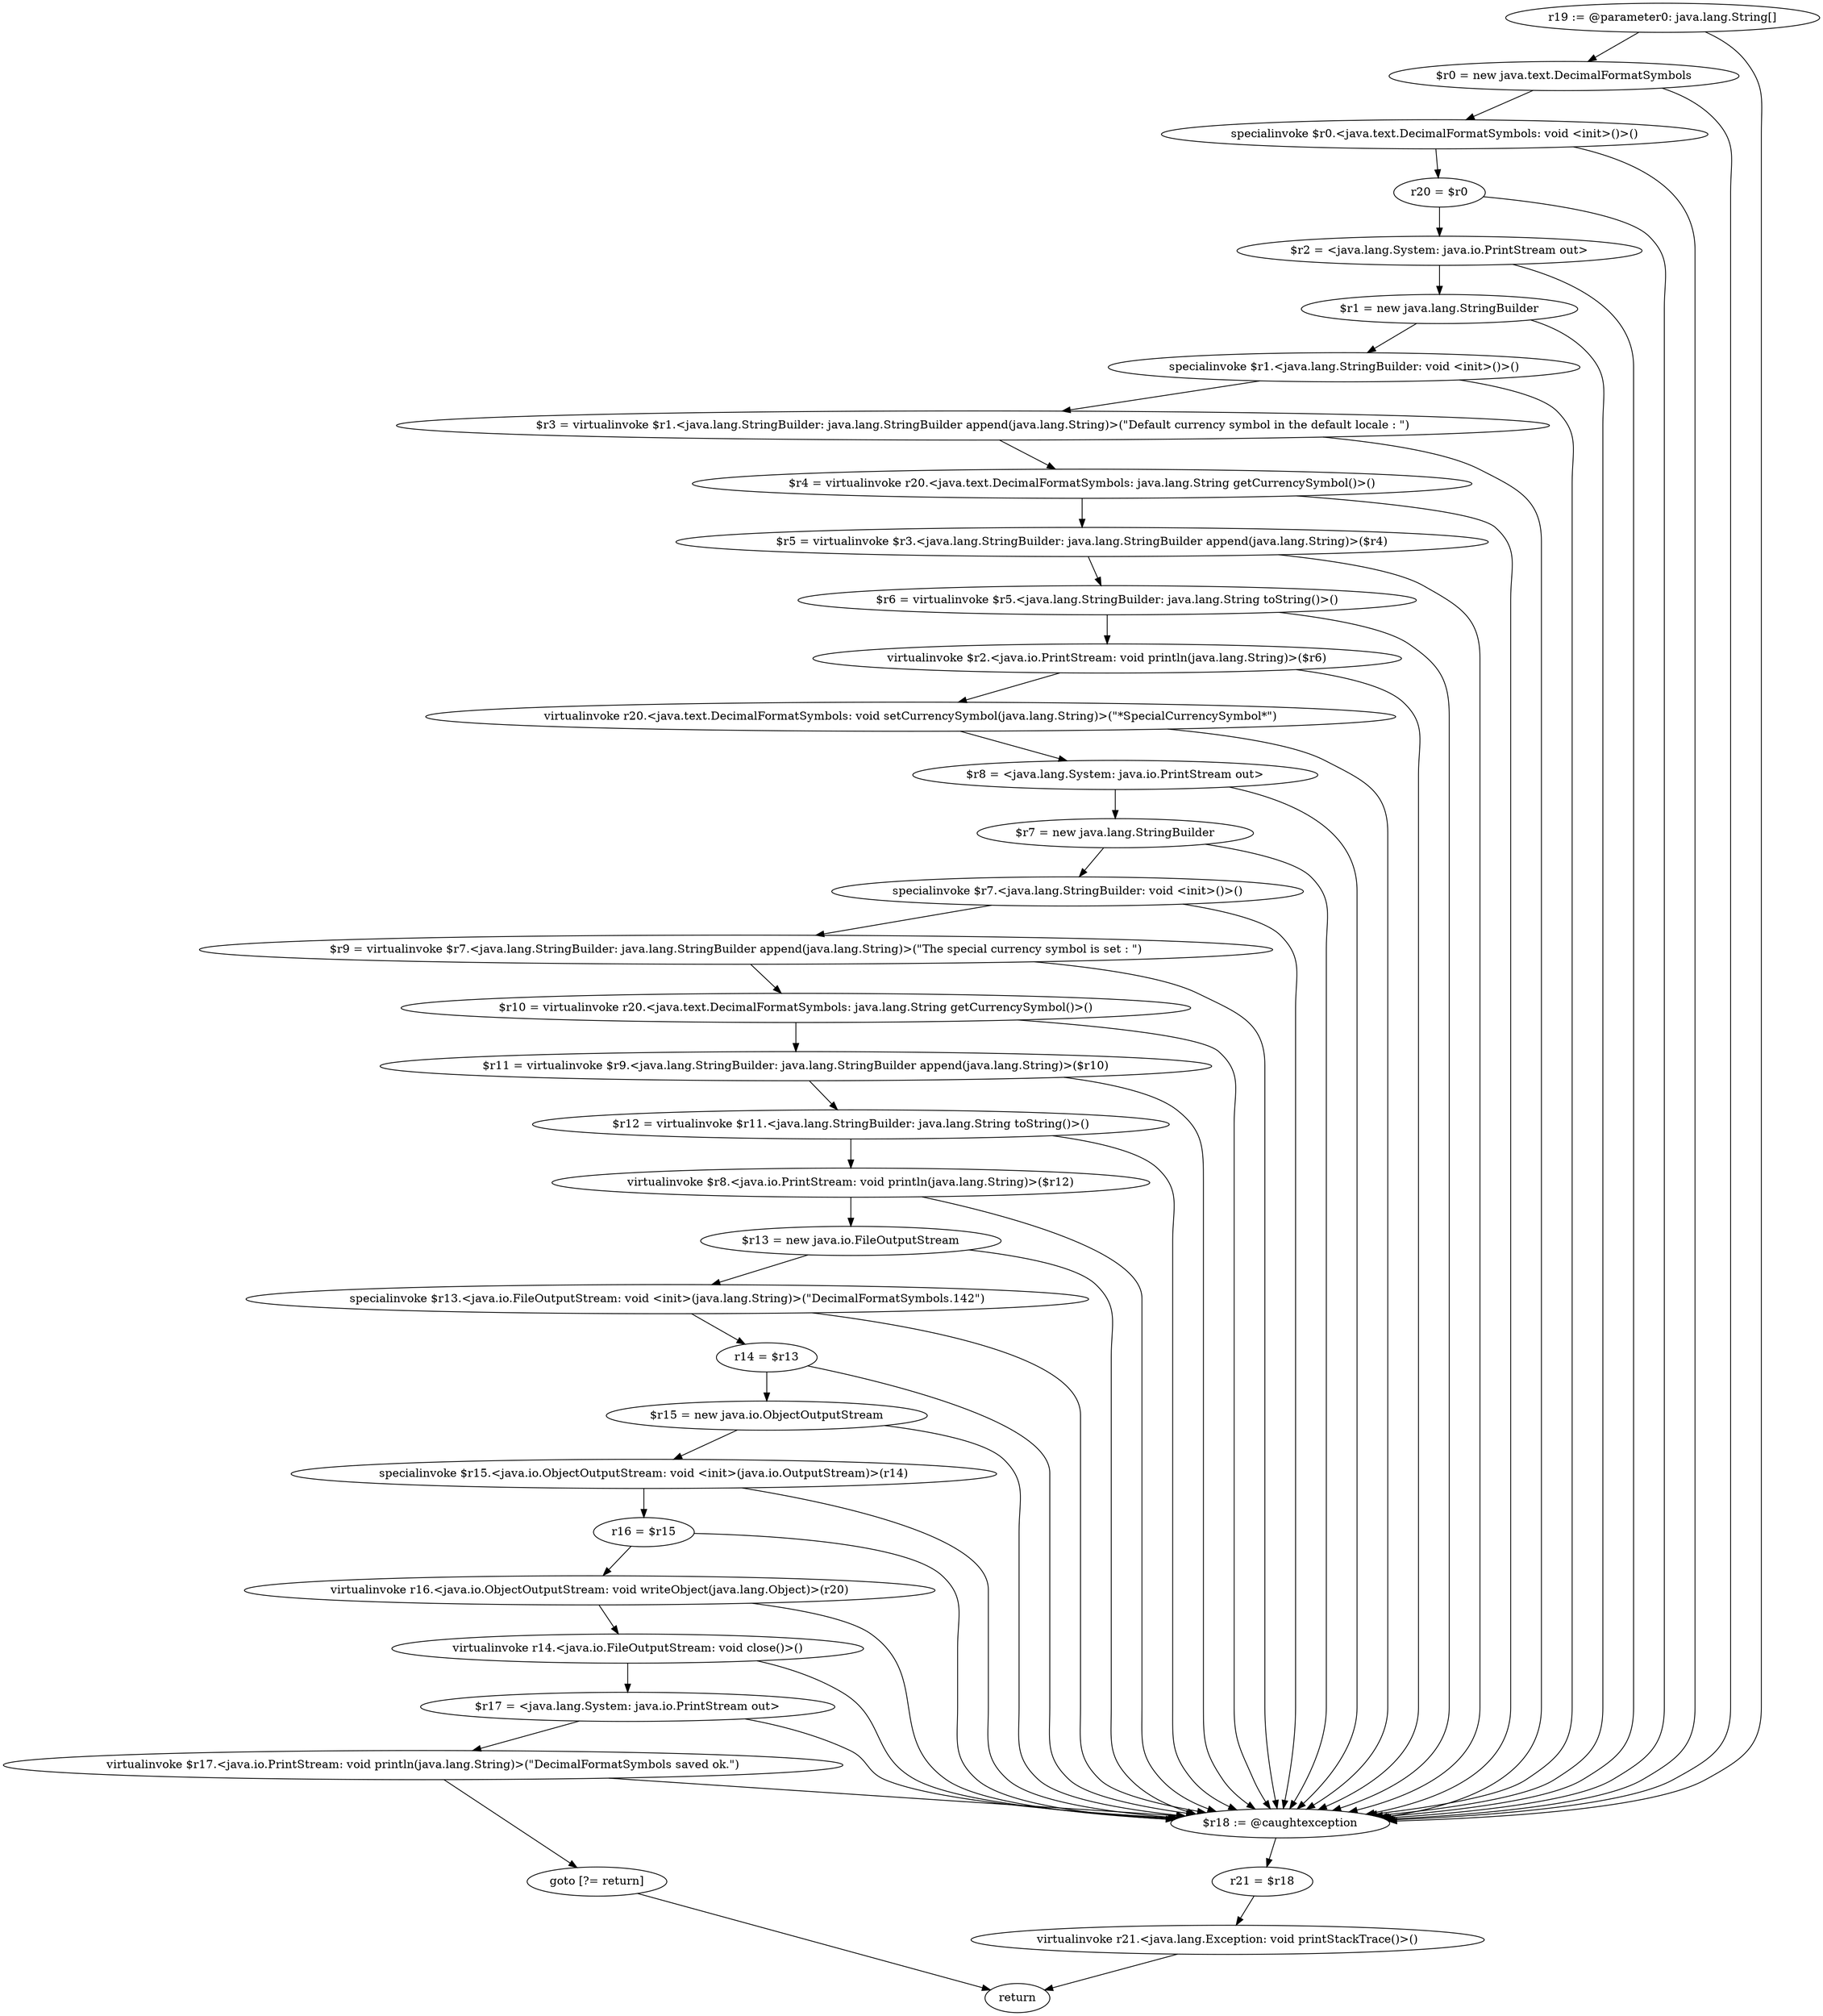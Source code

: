 digraph "unitGraph" {
    "r19 := @parameter0: java.lang.String[]"
    "$r0 = new java.text.DecimalFormatSymbols"
    "specialinvoke $r0.<java.text.DecimalFormatSymbols: void <init>()>()"
    "r20 = $r0"
    "$r2 = <java.lang.System: java.io.PrintStream out>"
    "$r1 = new java.lang.StringBuilder"
    "specialinvoke $r1.<java.lang.StringBuilder: void <init>()>()"
    "$r3 = virtualinvoke $r1.<java.lang.StringBuilder: java.lang.StringBuilder append(java.lang.String)>(\"Default currency symbol in the default locale : \")"
    "$r4 = virtualinvoke r20.<java.text.DecimalFormatSymbols: java.lang.String getCurrencySymbol()>()"
    "$r5 = virtualinvoke $r3.<java.lang.StringBuilder: java.lang.StringBuilder append(java.lang.String)>($r4)"
    "$r6 = virtualinvoke $r5.<java.lang.StringBuilder: java.lang.String toString()>()"
    "virtualinvoke $r2.<java.io.PrintStream: void println(java.lang.String)>($r6)"
    "virtualinvoke r20.<java.text.DecimalFormatSymbols: void setCurrencySymbol(java.lang.String)>(\"*SpecialCurrencySymbol*\")"
    "$r8 = <java.lang.System: java.io.PrintStream out>"
    "$r7 = new java.lang.StringBuilder"
    "specialinvoke $r7.<java.lang.StringBuilder: void <init>()>()"
    "$r9 = virtualinvoke $r7.<java.lang.StringBuilder: java.lang.StringBuilder append(java.lang.String)>(\"The special currency symbol is set : \")"
    "$r10 = virtualinvoke r20.<java.text.DecimalFormatSymbols: java.lang.String getCurrencySymbol()>()"
    "$r11 = virtualinvoke $r9.<java.lang.StringBuilder: java.lang.StringBuilder append(java.lang.String)>($r10)"
    "$r12 = virtualinvoke $r11.<java.lang.StringBuilder: java.lang.String toString()>()"
    "virtualinvoke $r8.<java.io.PrintStream: void println(java.lang.String)>($r12)"
    "$r13 = new java.io.FileOutputStream"
    "specialinvoke $r13.<java.io.FileOutputStream: void <init>(java.lang.String)>(\"DecimalFormatSymbols.142\")"
    "r14 = $r13"
    "$r15 = new java.io.ObjectOutputStream"
    "specialinvoke $r15.<java.io.ObjectOutputStream: void <init>(java.io.OutputStream)>(r14)"
    "r16 = $r15"
    "virtualinvoke r16.<java.io.ObjectOutputStream: void writeObject(java.lang.Object)>(r20)"
    "virtualinvoke r14.<java.io.FileOutputStream: void close()>()"
    "$r17 = <java.lang.System: java.io.PrintStream out>"
    "virtualinvoke $r17.<java.io.PrintStream: void println(java.lang.String)>(\"DecimalFormatSymbols saved ok.\")"
    "goto [?= return]"
    "$r18 := @caughtexception"
    "r21 = $r18"
    "virtualinvoke r21.<java.lang.Exception: void printStackTrace()>()"
    "return"
    "r19 := @parameter0: java.lang.String[]"->"$r0 = new java.text.DecimalFormatSymbols";
    "r19 := @parameter0: java.lang.String[]"->"$r18 := @caughtexception";
    "$r0 = new java.text.DecimalFormatSymbols"->"specialinvoke $r0.<java.text.DecimalFormatSymbols: void <init>()>()";
    "$r0 = new java.text.DecimalFormatSymbols"->"$r18 := @caughtexception";
    "specialinvoke $r0.<java.text.DecimalFormatSymbols: void <init>()>()"->"r20 = $r0";
    "specialinvoke $r0.<java.text.DecimalFormatSymbols: void <init>()>()"->"$r18 := @caughtexception";
    "r20 = $r0"->"$r2 = <java.lang.System: java.io.PrintStream out>";
    "r20 = $r0"->"$r18 := @caughtexception";
    "$r2 = <java.lang.System: java.io.PrintStream out>"->"$r1 = new java.lang.StringBuilder";
    "$r2 = <java.lang.System: java.io.PrintStream out>"->"$r18 := @caughtexception";
    "$r1 = new java.lang.StringBuilder"->"specialinvoke $r1.<java.lang.StringBuilder: void <init>()>()";
    "$r1 = new java.lang.StringBuilder"->"$r18 := @caughtexception";
    "specialinvoke $r1.<java.lang.StringBuilder: void <init>()>()"->"$r3 = virtualinvoke $r1.<java.lang.StringBuilder: java.lang.StringBuilder append(java.lang.String)>(\"Default currency symbol in the default locale : \")";
    "specialinvoke $r1.<java.lang.StringBuilder: void <init>()>()"->"$r18 := @caughtexception";
    "$r3 = virtualinvoke $r1.<java.lang.StringBuilder: java.lang.StringBuilder append(java.lang.String)>(\"Default currency symbol in the default locale : \")"->"$r4 = virtualinvoke r20.<java.text.DecimalFormatSymbols: java.lang.String getCurrencySymbol()>()";
    "$r3 = virtualinvoke $r1.<java.lang.StringBuilder: java.lang.StringBuilder append(java.lang.String)>(\"Default currency symbol in the default locale : \")"->"$r18 := @caughtexception";
    "$r4 = virtualinvoke r20.<java.text.DecimalFormatSymbols: java.lang.String getCurrencySymbol()>()"->"$r5 = virtualinvoke $r3.<java.lang.StringBuilder: java.lang.StringBuilder append(java.lang.String)>($r4)";
    "$r4 = virtualinvoke r20.<java.text.DecimalFormatSymbols: java.lang.String getCurrencySymbol()>()"->"$r18 := @caughtexception";
    "$r5 = virtualinvoke $r3.<java.lang.StringBuilder: java.lang.StringBuilder append(java.lang.String)>($r4)"->"$r6 = virtualinvoke $r5.<java.lang.StringBuilder: java.lang.String toString()>()";
    "$r5 = virtualinvoke $r3.<java.lang.StringBuilder: java.lang.StringBuilder append(java.lang.String)>($r4)"->"$r18 := @caughtexception";
    "$r6 = virtualinvoke $r5.<java.lang.StringBuilder: java.lang.String toString()>()"->"virtualinvoke $r2.<java.io.PrintStream: void println(java.lang.String)>($r6)";
    "$r6 = virtualinvoke $r5.<java.lang.StringBuilder: java.lang.String toString()>()"->"$r18 := @caughtexception";
    "virtualinvoke $r2.<java.io.PrintStream: void println(java.lang.String)>($r6)"->"virtualinvoke r20.<java.text.DecimalFormatSymbols: void setCurrencySymbol(java.lang.String)>(\"*SpecialCurrencySymbol*\")";
    "virtualinvoke $r2.<java.io.PrintStream: void println(java.lang.String)>($r6)"->"$r18 := @caughtexception";
    "virtualinvoke r20.<java.text.DecimalFormatSymbols: void setCurrencySymbol(java.lang.String)>(\"*SpecialCurrencySymbol*\")"->"$r8 = <java.lang.System: java.io.PrintStream out>";
    "virtualinvoke r20.<java.text.DecimalFormatSymbols: void setCurrencySymbol(java.lang.String)>(\"*SpecialCurrencySymbol*\")"->"$r18 := @caughtexception";
    "$r8 = <java.lang.System: java.io.PrintStream out>"->"$r7 = new java.lang.StringBuilder";
    "$r8 = <java.lang.System: java.io.PrintStream out>"->"$r18 := @caughtexception";
    "$r7 = new java.lang.StringBuilder"->"specialinvoke $r7.<java.lang.StringBuilder: void <init>()>()";
    "$r7 = new java.lang.StringBuilder"->"$r18 := @caughtexception";
    "specialinvoke $r7.<java.lang.StringBuilder: void <init>()>()"->"$r9 = virtualinvoke $r7.<java.lang.StringBuilder: java.lang.StringBuilder append(java.lang.String)>(\"The special currency symbol is set : \")";
    "specialinvoke $r7.<java.lang.StringBuilder: void <init>()>()"->"$r18 := @caughtexception";
    "$r9 = virtualinvoke $r7.<java.lang.StringBuilder: java.lang.StringBuilder append(java.lang.String)>(\"The special currency symbol is set : \")"->"$r10 = virtualinvoke r20.<java.text.DecimalFormatSymbols: java.lang.String getCurrencySymbol()>()";
    "$r9 = virtualinvoke $r7.<java.lang.StringBuilder: java.lang.StringBuilder append(java.lang.String)>(\"The special currency symbol is set : \")"->"$r18 := @caughtexception";
    "$r10 = virtualinvoke r20.<java.text.DecimalFormatSymbols: java.lang.String getCurrencySymbol()>()"->"$r11 = virtualinvoke $r9.<java.lang.StringBuilder: java.lang.StringBuilder append(java.lang.String)>($r10)";
    "$r10 = virtualinvoke r20.<java.text.DecimalFormatSymbols: java.lang.String getCurrencySymbol()>()"->"$r18 := @caughtexception";
    "$r11 = virtualinvoke $r9.<java.lang.StringBuilder: java.lang.StringBuilder append(java.lang.String)>($r10)"->"$r12 = virtualinvoke $r11.<java.lang.StringBuilder: java.lang.String toString()>()";
    "$r11 = virtualinvoke $r9.<java.lang.StringBuilder: java.lang.StringBuilder append(java.lang.String)>($r10)"->"$r18 := @caughtexception";
    "$r12 = virtualinvoke $r11.<java.lang.StringBuilder: java.lang.String toString()>()"->"virtualinvoke $r8.<java.io.PrintStream: void println(java.lang.String)>($r12)";
    "$r12 = virtualinvoke $r11.<java.lang.StringBuilder: java.lang.String toString()>()"->"$r18 := @caughtexception";
    "virtualinvoke $r8.<java.io.PrintStream: void println(java.lang.String)>($r12)"->"$r13 = new java.io.FileOutputStream";
    "virtualinvoke $r8.<java.io.PrintStream: void println(java.lang.String)>($r12)"->"$r18 := @caughtexception";
    "$r13 = new java.io.FileOutputStream"->"specialinvoke $r13.<java.io.FileOutputStream: void <init>(java.lang.String)>(\"DecimalFormatSymbols.142\")";
    "$r13 = new java.io.FileOutputStream"->"$r18 := @caughtexception";
    "specialinvoke $r13.<java.io.FileOutputStream: void <init>(java.lang.String)>(\"DecimalFormatSymbols.142\")"->"r14 = $r13";
    "specialinvoke $r13.<java.io.FileOutputStream: void <init>(java.lang.String)>(\"DecimalFormatSymbols.142\")"->"$r18 := @caughtexception";
    "r14 = $r13"->"$r15 = new java.io.ObjectOutputStream";
    "r14 = $r13"->"$r18 := @caughtexception";
    "$r15 = new java.io.ObjectOutputStream"->"specialinvoke $r15.<java.io.ObjectOutputStream: void <init>(java.io.OutputStream)>(r14)";
    "$r15 = new java.io.ObjectOutputStream"->"$r18 := @caughtexception";
    "specialinvoke $r15.<java.io.ObjectOutputStream: void <init>(java.io.OutputStream)>(r14)"->"r16 = $r15";
    "specialinvoke $r15.<java.io.ObjectOutputStream: void <init>(java.io.OutputStream)>(r14)"->"$r18 := @caughtexception";
    "r16 = $r15"->"virtualinvoke r16.<java.io.ObjectOutputStream: void writeObject(java.lang.Object)>(r20)";
    "r16 = $r15"->"$r18 := @caughtexception";
    "virtualinvoke r16.<java.io.ObjectOutputStream: void writeObject(java.lang.Object)>(r20)"->"virtualinvoke r14.<java.io.FileOutputStream: void close()>()";
    "virtualinvoke r16.<java.io.ObjectOutputStream: void writeObject(java.lang.Object)>(r20)"->"$r18 := @caughtexception";
    "virtualinvoke r14.<java.io.FileOutputStream: void close()>()"->"$r17 = <java.lang.System: java.io.PrintStream out>";
    "virtualinvoke r14.<java.io.FileOutputStream: void close()>()"->"$r18 := @caughtexception";
    "$r17 = <java.lang.System: java.io.PrintStream out>"->"virtualinvoke $r17.<java.io.PrintStream: void println(java.lang.String)>(\"DecimalFormatSymbols saved ok.\")";
    "$r17 = <java.lang.System: java.io.PrintStream out>"->"$r18 := @caughtexception";
    "virtualinvoke $r17.<java.io.PrintStream: void println(java.lang.String)>(\"DecimalFormatSymbols saved ok.\")"->"goto [?= return]";
    "virtualinvoke $r17.<java.io.PrintStream: void println(java.lang.String)>(\"DecimalFormatSymbols saved ok.\")"->"$r18 := @caughtexception";
    "goto [?= return]"->"return";
    "$r18 := @caughtexception"->"r21 = $r18";
    "r21 = $r18"->"virtualinvoke r21.<java.lang.Exception: void printStackTrace()>()";
    "virtualinvoke r21.<java.lang.Exception: void printStackTrace()>()"->"return";
}
